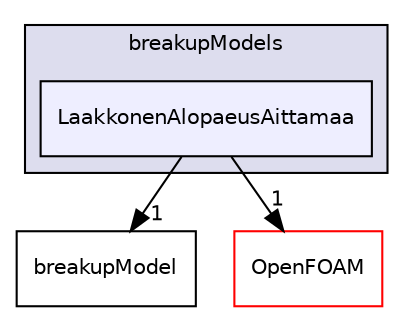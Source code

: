 digraph "src/phaseSystemModels/reactingEulerFoam/phaseSystems/populationBalanceModel/breakupModels/LaakkonenAlopaeusAittamaa" {
  bgcolor=transparent;
  compound=true
  node [ fontsize="10", fontname="Helvetica"];
  edge [ labelfontsize="10", labelfontname="Helvetica"];
  subgraph clusterdir_14c0d0009f2ac072307ec8ee27104b33 {
    graph [ bgcolor="#ddddee", pencolor="black", label="breakupModels" fontname="Helvetica", fontsize="10", URL="dir_14c0d0009f2ac072307ec8ee27104b33.html"]
  dir_51c524dd8764b23f5ae5be8e17c2177b [shape=box, label="LaakkonenAlopaeusAittamaa", style="filled", fillcolor="#eeeeff", pencolor="black", URL="dir_51c524dd8764b23f5ae5be8e17c2177b.html"];
  }
  dir_b8ec4032d7deeccf07215ae2b9b3a385 [shape=box label="breakupModel" URL="dir_b8ec4032d7deeccf07215ae2b9b3a385.html"];
  dir_c5473ff19b20e6ec4dfe5c310b3778a8 [shape=box label="OpenFOAM" color="red" URL="dir_c5473ff19b20e6ec4dfe5c310b3778a8.html"];
  dir_51c524dd8764b23f5ae5be8e17c2177b->dir_b8ec4032d7deeccf07215ae2b9b3a385 [headlabel="1", labeldistance=1.5 headhref="dir_003266_003265.html"];
  dir_51c524dd8764b23f5ae5be8e17c2177b->dir_c5473ff19b20e6ec4dfe5c310b3778a8 [headlabel="1", labeldistance=1.5 headhref="dir_003266_002151.html"];
}
